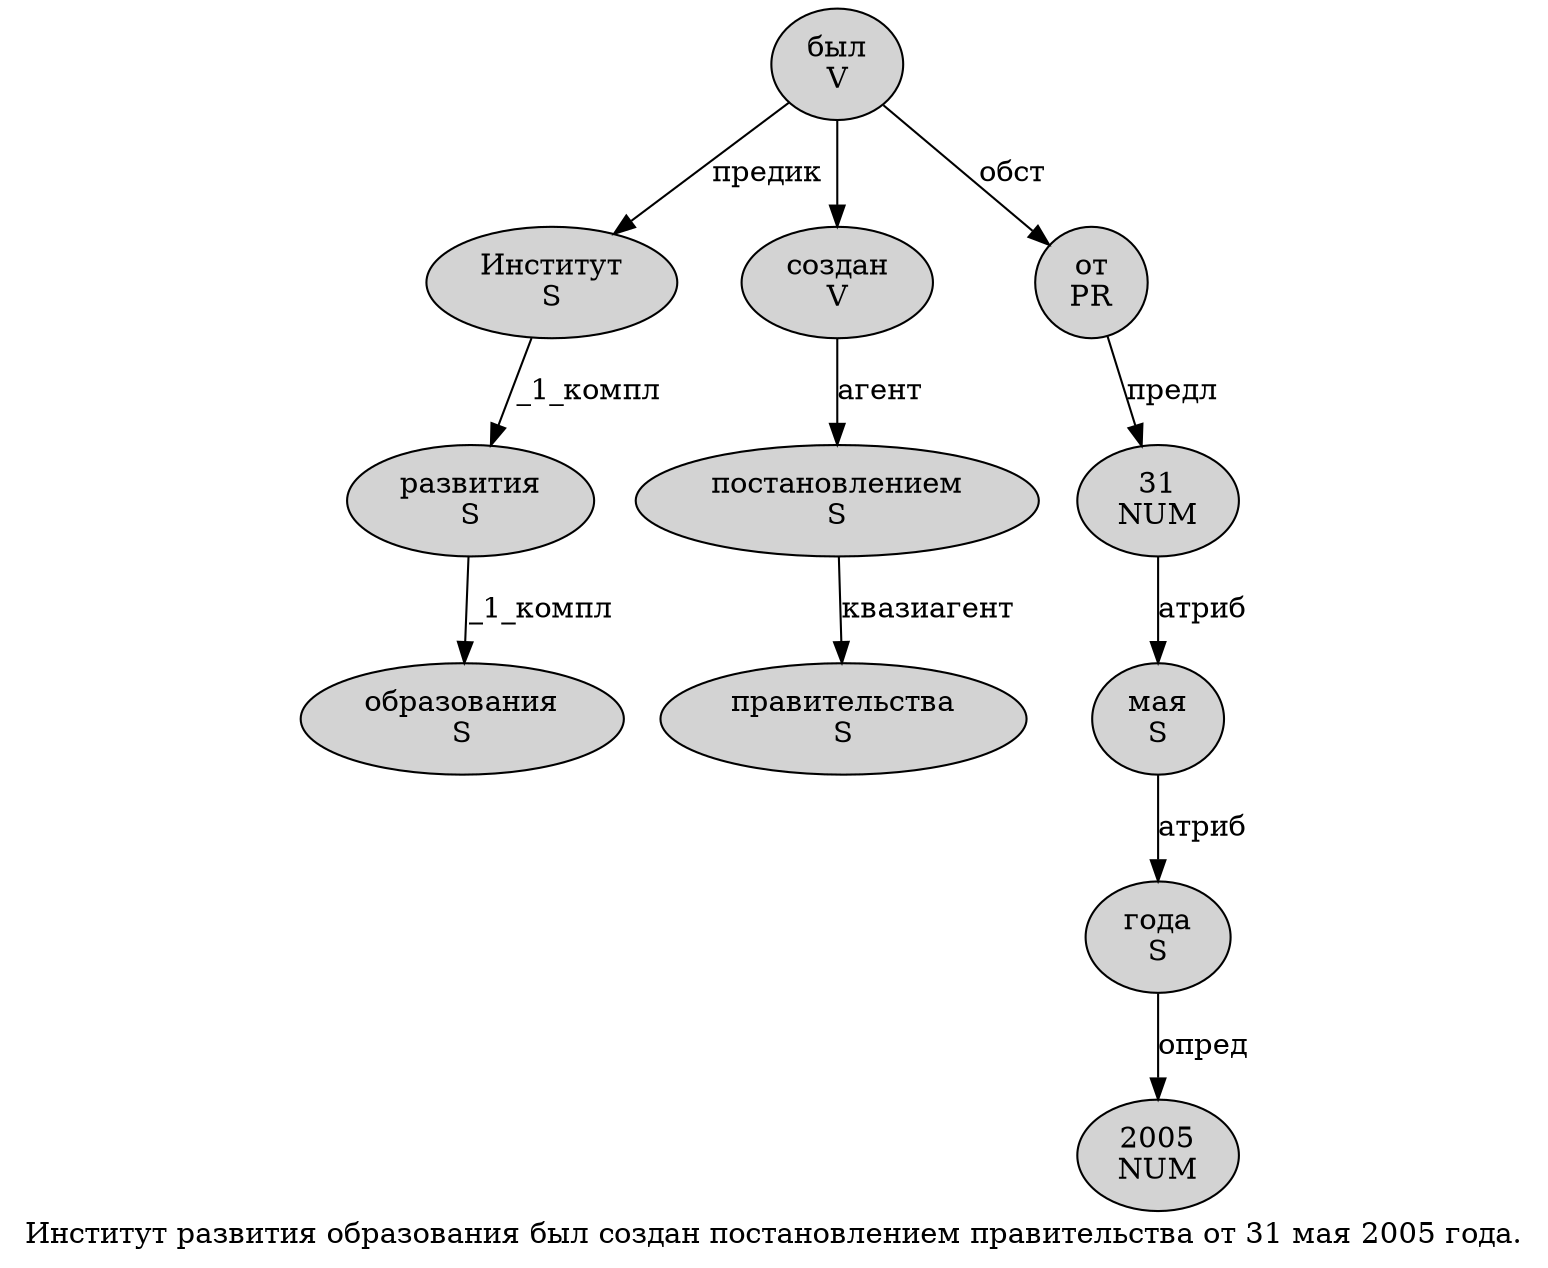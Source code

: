 digraph SENTENCE_1128 {
	graph [label="Институт развития образования был создан постановлением правительства от 31 мая 2005 года."]
	node [style=filled]
		0 [label="Институт
S" color="" fillcolor=lightgray penwidth=1 shape=ellipse]
		1 [label="развития
S" color="" fillcolor=lightgray penwidth=1 shape=ellipse]
		2 [label="образования
S" color="" fillcolor=lightgray penwidth=1 shape=ellipse]
		3 [label="был
V" color="" fillcolor=lightgray penwidth=1 shape=ellipse]
		4 [label="создан
V" color="" fillcolor=lightgray penwidth=1 shape=ellipse]
		5 [label="постановлением
S" color="" fillcolor=lightgray penwidth=1 shape=ellipse]
		6 [label="правительства
S" color="" fillcolor=lightgray penwidth=1 shape=ellipse]
		7 [label="от
PR" color="" fillcolor=lightgray penwidth=1 shape=ellipse]
		8 [label="31
NUM" color="" fillcolor=lightgray penwidth=1 shape=ellipse]
		9 [label="мая
S" color="" fillcolor=lightgray penwidth=1 shape=ellipse]
		10 [label="2005
NUM" color="" fillcolor=lightgray penwidth=1 shape=ellipse]
		11 [label="года
S" color="" fillcolor=lightgray penwidth=1 shape=ellipse]
			4 -> 5 [label="агент"]
			0 -> 1 [label="_1_компл"]
			8 -> 9 [label="атриб"]
			7 -> 8 [label="предл"]
			1 -> 2 [label="_1_компл"]
			3 -> 0 [label="предик"]
			3 -> 4
			3 -> 7 [label="обст"]
			9 -> 11 [label="атриб"]
			11 -> 10 [label="опред"]
			5 -> 6 [label="квазиагент"]
}